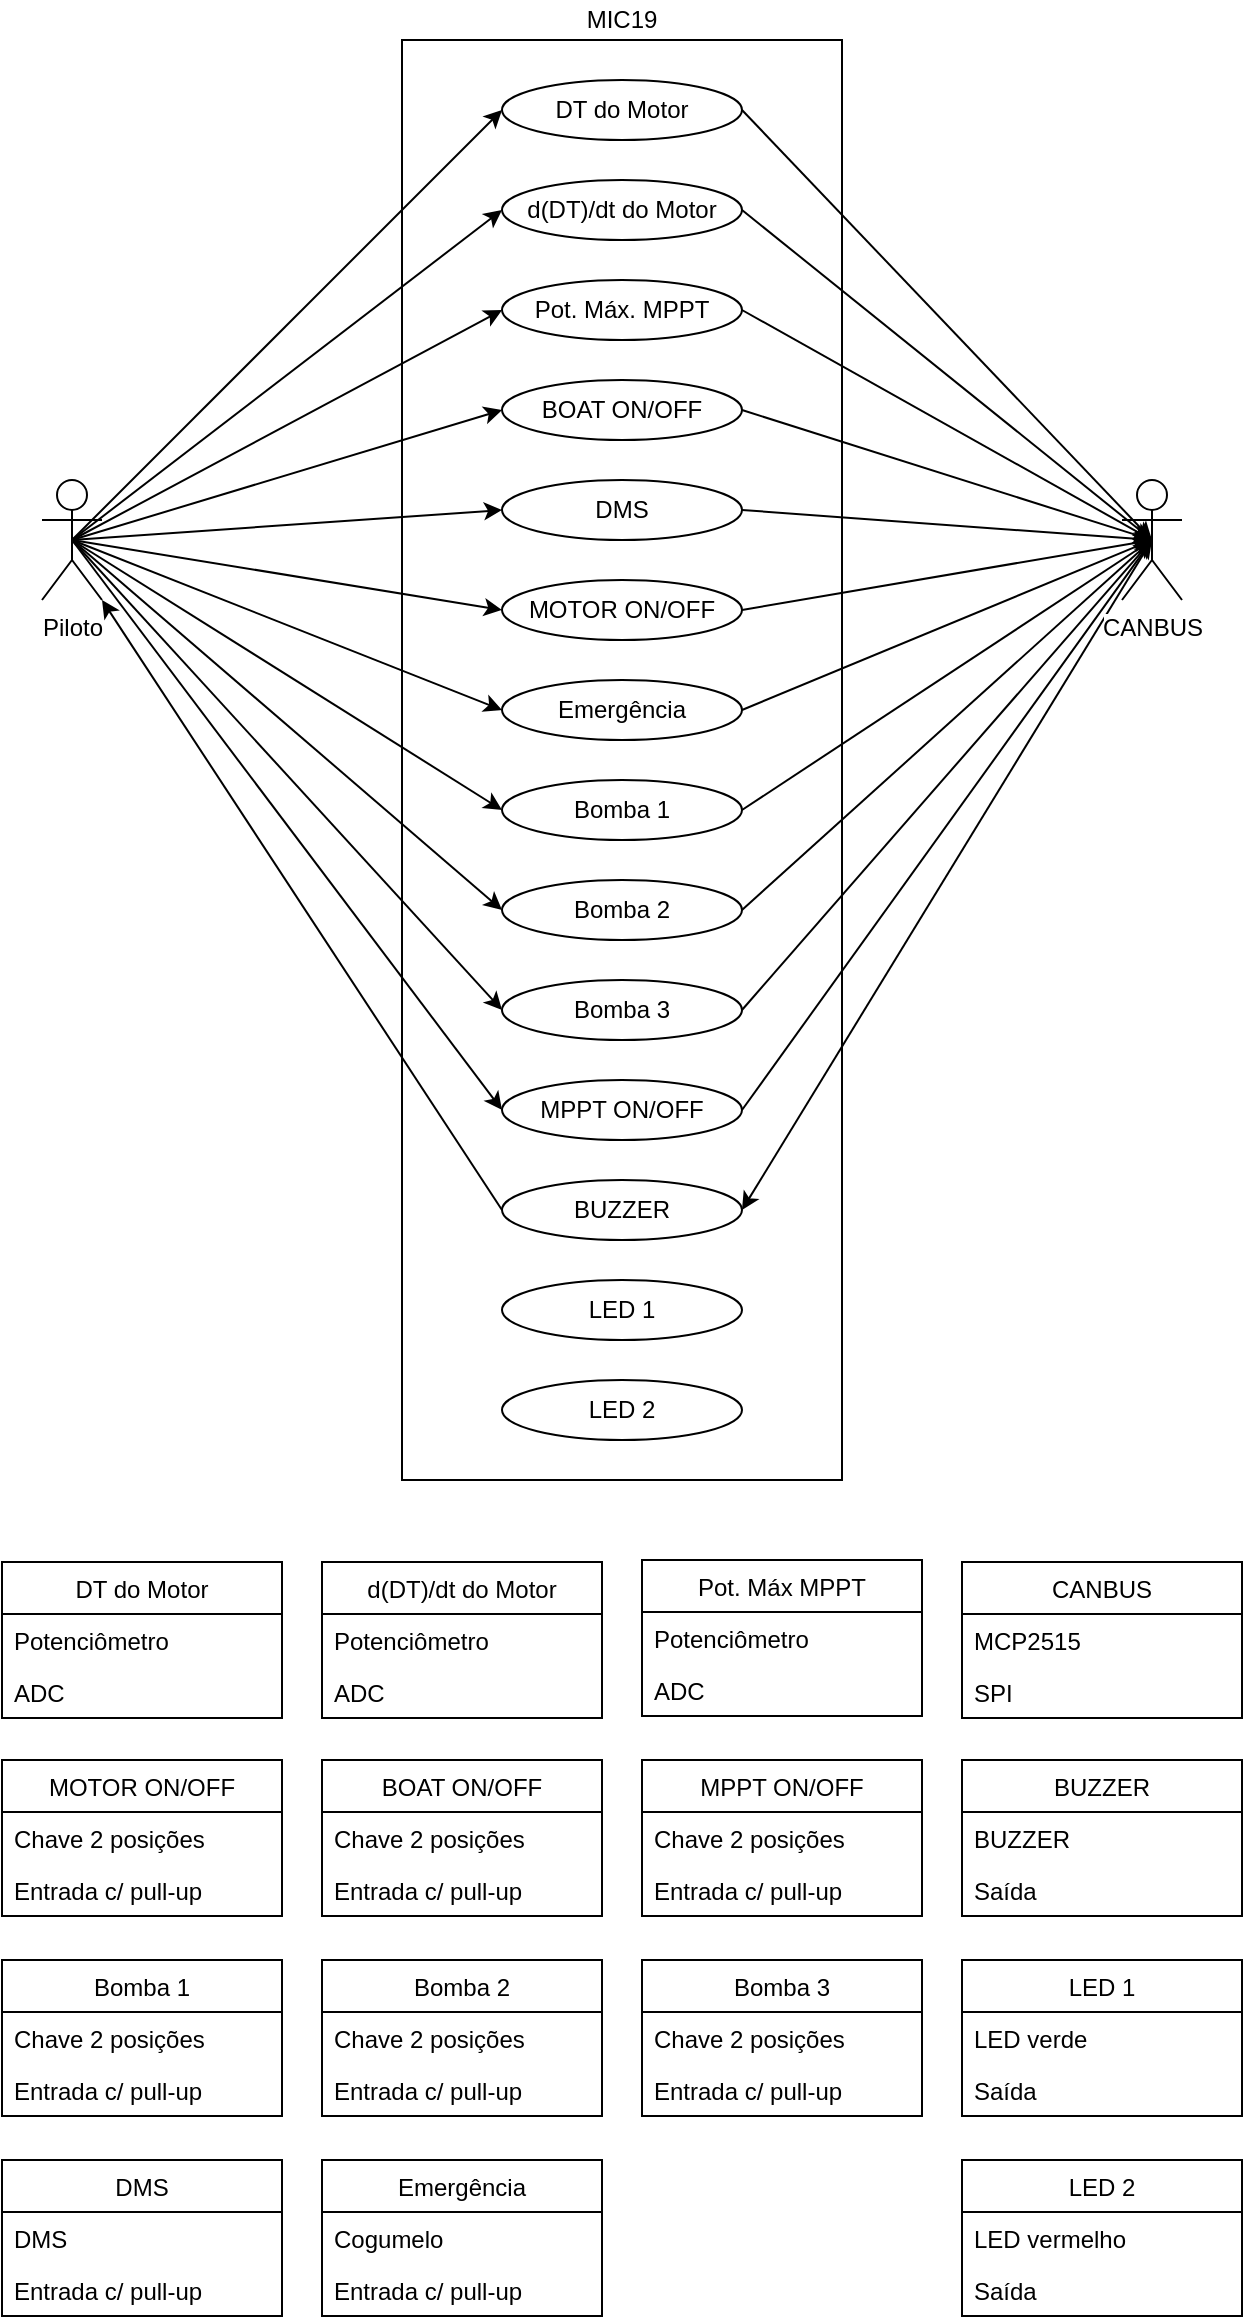 <mxfile version="10.9.5" type="device"><diagram id="z0YGTL0dzZCe9-5WkwMK" name="Page-1"><mxGraphModel dx="1447" dy="923" grid="1" gridSize="10" guides="1" tooltips="1" connect="1" arrows="1" fold="1" page="1" pageScale="1" pageWidth="827" pageHeight="1169" math="0" shadow="0"><root><mxCell id="0"/><mxCell id="1" parent="0"/><mxCell id="dig4x2GulQjpwbDhhXyM-1" value="" style="rounded=0;whiteSpace=wrap;html=1;" vertex="1" parent="1"><mxGeometry x="270" y="20" width="220" height="720" as="geometry"/></mxCell><mxCell id="dig4x2GulQjpwbDhhXyM-15" style="rounded=0;orthogonalLoop=1;jettySize=auto;html=1;exitX=0.5;exitY=0.5;exitDx=0;exitDy=0;exitPerimeter=0;entryX=0;entryY=0.5;entryDx=0;entryDy=0;" edge="1" parent="1" source="dig4x2GulQjpwbDhhXyM-2" target="dig4x2GulQjpwbDhhXyM-5"><mxGeometry relative="1" as="geometry"><mxPoint x="170" y="220" as="targetPoint"/></mxGeometry></mxCell><mxCell id="dig4x2GulQjpwbDhhXyM-16" style="edgeStyle=none;rounded=0;orthogonalLoop=1;jettySize=auto;html=1;exitX=0.5;exitY=0.5;exitDx=0;exitDy=0;exitPerimeter=0;entryX=0;entryY=0.5;entryDx=0;entryDy=0;" edge="1" parent="1" source="dig4x2GulQjpwbDhhXyM-2" target="dig4x2GulQjpwbDhhXyM-6"><mxGeometry relative="1" as="geometry"/></mxCell><mxCell id="dig4x2GulQjpwbDhhXyM-17" style="edgeStyle=none;rounded=0;orthogonalLoop=1;jettySize=auto;html=1;exitX=0.5;exitY=0.5;exitDx=0;exitDy=0;exitPerimeter=0;entryX=0;entryY=0.5;entryDx=0;entryDy=0;" edge="1" parent="1" source="dig4x2GulQjpwbDhhXyM-2" target="dig4x2GulQjpwbDhhXyM-7"><mxGeometry relative="1" as="geometry"/></mxCell><mxCell id="dig4x2GulQjpwbDhhXyM-18" style="edgeStyle=none;rounded=0;orthogonalLoop=1;jettySize=auto;html=1;exitX=0.5;exitY=0.5;exitDx=0;exitDy=0;exitPerimeter=0;entryX=0;entryY=0.5;entryDx=0;entryDy=0;" edge="1" parent="1" source="dig4x2GulQjpwbDhhXyM-2" target="dig4x2GulQjpwbDhhXyM-8"><mxGeometry relative="1" as="geometry"/></mxCell><mxCell id="dig4x2GulQjpwbDhhXyM-19" style="edgeStyle=none;rounded=0;orthogonalLoop=1;jettySize=auto;html=1;exitX=0.5;exitY=0.5;exitDx=0;exitDy=0;exitPerimeter=0;entryX=0;entryY=0.5;entryDx=0;entryDy=0;" edge="1" parent="1" source="dig4x2GulQjpwbDhhXyM-2" target="dig4x2GulQjpwbDhhXyM-9"><mxGeometry relative="1" as="geometry"/></mxCell><mxCell id="dig4x2GulQjpwbDhhXyM-20" style="edgeStyle=none;rounded=0;orthogonalLoop=1;jettySize=auto;html=1;exitX=0.5;exitY=0.5;exitDx=0;exitDy=0;exitPerimeter=0;entryX=0;entryY=0.5;entryDx=0;entryDy=0;" edge="1" parent="1" source="dig4x2GulQjpwbDhhXyM-2" target="dig4x2GulQjpwbDhhXyM-10"><mxGeometry relative="1" as="geometry"/></mxCell><mxCell id="dig4x2GulQjpwbDhhXyM-21" style="edgeStyle=none;rounded=0;orthogonalLoop=1;jettySize=auto;html=1;exitX=0.5;exitY=0.5;exitDx=0;exitDy=0;exitPerimeter=0;entryX=0;entryY=0.5;entryDx=0;entryDy=0;" edge="1" parent="1" source="dig4x2GulQjpwbDhhXyM-2" target="dig4x2GulQjpwbDhhXyM-11"><mxGeometry relative="1" as="geometry"/></mxCell><mxCell id="dig4x2GulQjpwbDhhXyM-22" style="edgeStyle=none;rounded=0;orthogonalLoop=1;jettySize=auto;html=1;exitX=0.5;exitY=0.5;exitDx=0;exitDy=0;exitPerimeter=0;entryX=0;entryY=0.5;entryDx=0;entryDy=0;" edge="1" parent="1" source="dig4x2GulQjpwbDhhXyM-2" target="dig4x2GulQjpwbDhhXyM-12"><mxGeometry relative="1" as="geometry"/></mxCell><mxCell id="dig4x2GulQjpwbDhhXyM-23" style="edgeStyle=none;rounded=0;orthogonalLoop=1;jettySize=auto;html=1;exitX=0.5;exitY=0.5;exitDx=0;exitDy=0;exitPerimeter=0;entryX=0;entryY=0.5;entryDx=0;entryDy=0;" edge="1" parent="1" source="dig4x2GulQjpwbDhhXyM-2" target="dig4x2GulQjpwbDhhXyM-13"><mxGeometry relative="1" as="geometry"/></mxCell><mxCell id="dig4x2GulQjpwbDhhXyM-24" style="edgeStyle=none;rounded=0;orthogonalLoop=1;jettySize=auto;html=1;exitX=0.5;exitY=0.5;exitDx=0;exitDy=0;exitPerimeter=0;entryX=0;entryY=0.5;entryDx=0;entryDy=0;" edge="1" parent="1" source="dig4x2GulQjpwbDhhXyM-2" target="dig4x2GulQjpwbDhhXyM-14"><mxGeometry relative="1" as="geometry"/></mxCell><mxCell id="dig4x2GulQjpwbDhhXyM-37" style="edgeStyle=none;rounded=0;orthogonalLoop=1;jettySize=auto;html=1;exitX=0.5;exitY=0.5;exitDx=0;exitDy=0;exitPerimeter=0;entryX=0;entryY=0.5;entryDx=0;entryDy=0;" edge="1" parent="1" source="dig4x2GulQjpwbDhhXyM-2" target="dig4x2GulQjpwbDhhXyM-36"><mxGeometry relative="1" as="geometry"/></mxCell><mxCell id="dig4x2GulQjpwbDhhXyM-2" value="Piloto" style="shape=umlActor;verticalLabelPosition=bottom;labelBackgroundColor=#ffffff;verticalAlign=top;html=1;outlineConnect=0;" vertex="1" parent="1"><mxGeometry x="90" y="240" width="30" height="60" as="geometry"/></mxCell><mxCell id="dig4x2GulQjpwbDhhXyM-26" style="edgeStyle=none;rounded=0;orthogonalLoop=1;jettySize=auto;html=1;exitX=1;exitY=0.5;exitDx=0;exitDy=0;entryX=0.5;entryY=0.5;entryDx=0;entryDy=0;entryPerimeter=0;" edge="1" parent="1" source="dig4x2GulQjpwbDhhXyM-5" target="dig4x2GulQjpwbDhhXyM-25"><mxGeometry relative="1" as="geometry"/></mxCell><mxCell id="dig4x2GulQjpwbDhhXyM-5" value="DT do Motor" style="ellipse;whiteSpace=wrap;html=1;" vertex="1" parent="1"><mxGeometry x="320" y="40" width="120" height="30" as="geometry"/></mxCell><mxCell id="dig4x2GulQjpwbDhhXyM-27" style="edgeStyle=none;rounded=0;orthogonalLoop=1;jettySize=auto;html=1;exitX=1;exitY=0.5;exitDx=0;exitDy=0;entryX=0.5;entryY=0.5;entryDx=0;entryDy=0;entryPerimeter=0;" edge="1" parent="1" source="dig4x2GulQjpwbDhhXyM-6" target="dig4x2GulQjpwbDhhXyM-25"><mxGeometry relative="1" as="geometry"/></mxCell><mxCell id="dig4x2GulQjpwbDhhXyM-6" value="d(DT)/dt do Motor" style="ellipse;whiteSpace=wrap;html=1;" vertex="1" parent="1"><mxGeometry x="320" y="90" width="120" height="30" as="geometry"/></mxCell><mxCell id="dig4x2GulQjpwbDhhXyM-28" style="edgeStyle=none;rounded=0;orthogonalLoop=1;jettySize=auto;html=1;exitX=1;exitY=0.5;exitDx=0;exitDy=0;entryX=0.5;entryY=0.5;entryDx=0;entryDy=0;entryPerimeter=0;" edge="1" parent="1" source="dig4x2GulQjpwbDhhXyM-7" target="dig4x2GulQjpwbDhhXyM-25"><mxGeometry relative="1" as="geometry"/></mxCell><mxCell id="dig4x2GulQjpwbDhhXyM-7" value="Pot. Máx. MPPT" style="ellipse;whiteSpace=wrap;html=1;" vertex="1" parent="1"><mxGeometry x="320" y="140" width="120" height="30" as="geometry"/></mxCell><mxCell id="dig4x2GulQjpwbDhhXyM-29" style="edgeStyle=none;rounded=0;orthogonalLoop=1;jettySize=auto;html=1;exitX=1;exitY=0.5;exitDx=0;exitDy=0;entryX=0.5;entryY=0.5;entryDx=0;entryDy=0;entryPerimeter=0;" edge="1" parent="1" source="dig4x2GulQjpwbDhhXyM-8" target="dig4x2GulQjpwbDhhXyM-25"><mxGeometry relative="1" as="geometry"/></mxCell><mxCell id="dig4x2GulQjpwbDhhXyM-8" value="BOAT ON/OFF" style="ellipse;whiteSpace=wrap;html=1;" vertex="1" parent="1"><mxGeometry x="320" y="190" width="120" height="30" as="geometry"/></mxCell><mxCell id="dig4x2GulQjpwbDhhXyM-30" style="edgeStyle=none;rounded=0;orthogonalLoop=1;jettySize=auto;html=1;exitX=1;exitY=0.5;exitDx=0;exitDy=0;entryX=0.5;entryY=0.5;entryDx=0;entryDy=0;entryPerimeter=0;" edge="1" parent="1" source="dig4x2GulQjpwbDhhXyM-9" target="dig4x2GulQjpwbDhhXyM-25"><mxGeometry relative="1" as="geometry"/></mxCell><mxCell id="dig4x2GulQjpwbDhhXyM-9" value="DMS" style="ellipse;whiteSpace=wrap;html=1;" vertex="1" parent="1"><mxGeometry x="320" y="240" width="120" height="30" as="geometry"/></mxCell><mxCell id="dig4x2GulQjpwbDhhXyM-31" style="edgeStyle=none;rounded=0;orthogonalLoop=1;jettySize=auto;html=1;exitX=1;exitY=0.5;exitDx=0;exitDy=0;entryX=0.5;entryY=0.5;entryDx=0;entryDy=0;entryPerimeter=0;" edge="1" parent="1" source="dig4x2GulQjpwbDhhXyM-10" target="dig4x2GulQjpwbDhhXyM-25"><mxGeometry relative="1" as="geometry"/></mxCell><mxCell id="dig4x2GulQjpwbDhhXyM-10" value="MOTOR ON/OFF" style="ellipse;whiteSpace=wrap;html=1;" vertex="1" parent="1"><mxGeometry x="320" y="290" width="120" height="30" as="geometry"/></mxCell><mxCell id="dig4x2GulQjpwbDhhXyM-32" style="edgeStyle=none;rounded=0;orthogonalLoop=1;jettySize=auto;html=1;exitX=1;exitY=0.5;exitDx=0;exitDy=0;entryX=0.5;entryY=0.5;entryDx=0;entryDy=0;entryPerimeter=0;" edge="1" parent="1" source="dig4x2GulQjpwbDhhXyM-11" target="dig4x2GulQjpwbDhhXyM-25"><mxGeometry relative="1" as="geometry"/></mxCell><mxCell id="dig4x2GulQjpwbDhhXyM-11" value="Emergência" style="ellipse;whiteSpace=wrap;html=1;" vertex="1" parent="1"><mxGeometry x="320" y="340" width="120" height="30" as="geometry"/></mxCell><mxCell id="dig4x2GulQjpwbDhhXyM-33" style="edgeStyle=none;rounded=0;orthogonalLoop=1;jettySize=auto;html=1;exitX=1;exitY=0.5;exitDx=0;exitDy=0;entryX=0.5;entryY=0.5;entryDx=0;entryDy=0;entryPerimeter=0;" edge="1" parent="1" source="dig4x2GulQjpwbDhhXyM-12" target="dig4x2GulQjpwbDhhXyM-25"><mxGeometry relative="1" as="geometry"/></mxCell><mxCell id="dig4x2GulQjpwbDhhXyM-12" value="Bomba 1" style="ellipse;whiteSpace=wrap;html=1;" vertex="1" parent="1"><mxGeometry x="320" y="390" width="120" height="30" as="geometry"/></mxCell><mxCell id="dig4x2GulQjpwbDhhXyM-34" style="edgeStyle=none;rounded=0;orthogonalLoop=1;jettySize=auto;html=1;exitX=1;exitY=0.5;exitDx=0;exitDy=0;entryX=0.5;entryY=0.5;entryDx=0;entryDy=0;entryPerimeter=0;" edge="1" parent="1" source="dig4x2GulQjpwbDhhXyM-13" target="dig4x2GulQjpwbDhhXyM-25"><mxGeometry relative="1" as="geometry"/></mxCell><mxCell id="dig4x2GulQjpwbDhhXyM-13" value="Bomba 2" style="ellipse;whiteSpace=wrap;html=1;" vertex="1" parent="1"><mxGeometry x="320" y="440" width="120" height="30" as="geometry"/></mxCell><mxCell id="dig4x2GulQjpwbDhhXyM-35" style="edgeStyle=none;rounded=0;orthogonalLoop=1;jettySize=auto;html=1;exitX=1;exitY=0.5;exitDx=0;exitDy=0;entryX=0.5;entryY=0.5;entryDx=0;entryDy=0;entryPerimeter=0;" edge="1" parent="1" source="dig4x2GulQjpwbDhhXyM-14" target="dig4x2GulQjpwbDhhXyM-25"><mxGeometry relative="1" as="geometry"/></mxCell><mxCell id="dig4x2GulQjpwbDhhXyM-14" value="Bomba 3" style="ellipse;whiteSpace=wrap;html=1;" vertex="1" parent="1"><mxGeometry x="320" y="490" width="120" height="30" as="geometry"/></mxCell><mxCell id="dig4x2GulQjpwbDhhXyM-84" style="edgeStyle=none;rounded=0;orthogonalLoop=1;jettySize=auto;html=1;exitX=0.5;exitY=0.5;exitDx=0;exitDy=0;exitPerimeter=0;entryX=1;entryY=0.5;entryDx=0;entryDy=0;" edge="1" parent="1" source="dig4x2GulQjpwbDhhXyM-25" target="dig4x2GulQjpwbDhhXyM-82"><mxGeometry relative="1" as="geometry"/></mxCell><mxCell id="dig4x2GulQjpwbDhhXyM-25" value="CANBUS" style="shape=umlActor;verticalLabelPosition=bottom;labelBackgroundColor=#ffffff;verticalAlign=top;html=1;outlineConnect=0;" vertex="1" parent="1"><mxGeometry x="630" y="240" width="30" height="60" as="geometry"/></mxCell><mxCell id="dig4x2GulQjpwbDhhXyM-38" style="edgeStyle=none;rounded=0;orthogonalLoop=1;jettySize=auto;html=1;exitX=1;exitY=0.5;exitDx=0;exitDy=0;entryX=0.5;entryY=0.5;entryDx=0;entryDy=0;entryPerimeter=0;" edge="1" parent="1" source="dig4x2GulQjpwbDhhXyM-36" target="dig4x2GulQjpwbDhhXyM-25"><mxGeometry relative="1" as="geometry"/></mxCell><mxCell id="dig4x2GulQjpwbDhhXyM-36" value="MPPT ON/OFF" style="ellipse;whiteSpace=wrap;html=1;" vertex="1" parent="1"><mxGeometry x="320" y="540" width="120" height="30" as="geometry"/></mxCell><mxCell id="dig4x2GulQjpwbDhhXyM-39" value="MIC19" style="text;html=1;strokeColor=none;fillColor=none;align=center;verticalAlign=middle;whiteSpace=wrap;rounded=0;" vertex="1" parent="1"><mxGeometry x="360" width="40" height="20" as="geometry"/></mxCell><mxCell id="dig4x2GulQjpwbDhhXyM-42" value="DT do Motor" style="swimlane;fontStyle=0;childLayout=stackLayout;horizontal=1;startSize=26;fillColor=none;horizontalStack=0;resizeParent=1;resizeParentMax=0;resizeLast=0;collapsible=1;marginBottom=0;" vertex="1" parent="1"><mxGeometry x="70" y="781" width="140" height="78" as="geometry"/></mxCell><mxCell id="dig4x2GulQjpwbDhhXyM-43" value="Potenciômetro" style="text;strokeColor=none;fillColor=none;align=left;verticalAlign=top;spacingLeft=4;spacingRight=4;overflow=hidden;rotatable=0;points=[[0,0.5],[1,0.5]];portConstraint=eastwest;" vertex="1" parent="dig4x2GulQjpwbDhhXyM-42"><mxGeometry y="26" width="140" height="26" as="geometry"/></mxCell><mxCell id="dig4x2GulQjpwbDhhXyM-44" value="ADC" style="text;strokeColor=none;fillColor=none;align=left;verticalAlign=top;spacingLeft=4;spacingRight=4;overflow=hidden;rotatable=0;points=[[0,0.5],[1,0.5]];portConstraint=eastwest;" vertex="1" parent="dig4x2GulQjpwbDhhXyM-42"><mxGeometry y="52" width="140" height="26" as="geometry"/></mxCell><mxCell id="dig4x2GulQjpwbDhhXyM-46" value="d(DT)/dt do Motor" style="swimlane;fontStyle=0;childLayout=stackLayout;horizontal=1;startSize=26;fillColor=none;horizontalStack=0;resizeParent=1;resizeParentMax=0;resizeLast=0;collapsible=1;marginBottom=0;" vertex="1" parent="1"><mxGeometry x="230" y="781" width="140" height="78" as="geometry"/></mxCell><mxCell id="dig4x2GulQjpwbDhhXyM-47" value="Potenciômetro" style="text;strokeColor=none;fillColor=none;align=left;verticalAlign=top;spacingLeft=4;spacingRight=4;overflow=hidden;rotatable=0;points=[[0,0.5],[1,0.5]];portConstraint=eastwest;" vertex="1" parent="dig4x2GulQjpwbDhhXyM-46"><mxGeometry y="26" width="140" height="26" as="geometry"/></mxCell><mxCell id="dig4x2GulQjpwbDhhXyM-48" value="ADC" style="text;strokeColor=none;fillColor=none;align=left;verticalAlign=top;spacingLeft=4;spacingRight=4;overflow=hidden;rotatable=0;points=[[0,0.5],[1,0.5]];portConstraint=eastwest;" vertex="1" parent="dig4x2GulQjpwbDhhXyM-46"><mxGeometry y="52" width="140" height="26" as="geometry"/></mxCell><mxCell id="dig4x2GulQjpwbDhhXyM-49" value="Pot. Máx MPPT" style="swimlane;fontStyle=0;childLayout=stackLayout;horizontal=1;startSize=26;fillColor=none;horizontalStack=0;resizeParent=1;resizeParentMax=0;resizeLast=0;collapsible=1;marginBottom=0;" vertex="1" parent="1"><mxGeometry x="390" y="780" width="140" height="78" as="geometry"/></mxCell><mxCell id="dig4x2GulQjpwbDhhXyM-50" value="Potenciômetro" style="text;strokeColor=none;fillColor=none;align=left;verticalAlign=top;spacingLeft=4;spacingRight=4;overflow=hidden;rotatable=0;points=[[0,0.5],[1,0.5]];portConstraint=eastwest;" vertex="1" parent="dig4x2GulQjpwbDhhXyM-49"><mxGeometry y="26" width="140" height="26" as="geometry"/></mxCell><mxCell id="dig4x2GulQjpwbDhhXyM-51" value="ADC" style="text;strokeColor=none;fillColor=none;align=left;verticalAlign=top;spacingLeft=4;spacingRight=4;overflow=hidden;rotatable=0;points=[[0,0.5],[1,0.5]];portConstraint=eastwest;" vertex="1" parent="dig4x2GulQjpwbDhhXyM-49"><mxGeometry y="52" width="140" height="26" as="geometry"/></mxCell><mxCell id="dig4x2GulQjpwbDhhXyM-52" value="MOTOR ON/OFF" style="swimlane;fontStyle=0;childLayout=stackLayout;horizontal=1;startSize=26;fillColor=none;horizontalStack=0;resizeParent=1;resizeParentMax=0;resizeLast=0;collapsible=1;marginBottom=0;" vertex="1" parent="1"><mxGeometry x="70" y="880" width="140" height="78" as="geometry"/></mxCell><mxCell id="dig4x2GulQjpwbDhhXyM-53" value="Chave 2 posições" style="text;strokeColor=none;fillColor=none;align=left;verticalAlign=top;spacingLeft=4;spacingRight=4;overflow=hidden;rotatable=0;points=[[0,0.5],[1,0.5]];portConstraint=eastwest;" vertex="1" parent="dig4x2GulQjpwbDhhXyM-52"><mxGeometry y="26" width="140" height="26" as="geometry"/></mxCell><mxCell id="dig4x2GulQjpwbDhhXyM-54" value="Entrada c/ pull-up" style="text;strokeColor=none;fillColor=none;align=left;verticalAlign=top;spacingLeft=4;spacingRight=4;overflow=hidden;rotatable=0;points=[[0,0.5],[1,0.5]];portConstraint=eastwest;" vertex="1" parent="dig4x2GulQjpwbDhhXyM-52"><mxGeometry y="52" width="140" height="26" as="geometry"/></mxCell><mxCell id="dig4x2GulQjpwbDhhXyM-55" value="BOAT ON/OFF" style="swimlane;fontStyle=0;childLayout=stackLayout;horizontal=1;startSize=26;fillColor=none;horizontalStack=0;resizeParent=1;resizeParentMax=0;resizeLast=0;collapsible=1;marginBottom=0;" vertex="1" parent="1"><mxGeometry x="230" y="880" width="140" height="78" as="geometry"/></mxCell><mxCell id="dig4x2GulQjpwbDhhXyM-56" value="Chave 2 posições" style="text;strokeColor=none;fillColor=none;align=left;verticalAlign=top;spacingLeft=4;spacingRight=4;overflow=hidden;rotatable=0;points=[[0,0.5],[1,0.5]];portConstraint=eastwest;" vertex="1" parent="dig4x2GulQjpwbDhhXyM-55"><mxGeometry y="26" width="140" height="26" as="geometry"/></mxCell><mxCell id="dig4x2GulQjpwbDhhXyM-57" value="Entrada c/ pull-up" style="text;strokeColor=none;fillColor=none;align=left;verticalAlign=top;spacingLeft=4;spacingRight=4;overflow=hidden;rotatable=0;points=[[0,0.5],[1,0.5]];portConstraint=eastwest;" vertex="1" parent="dig4x2GulQjpwbDhhXyM-55"><mxGeometry y="52" width="140" height="26" as="geometry"/></mxCell><mxCell id="dig4x2GulQjpwbDhhXyM-58" value="Bomba 1" style="swimlane;fontStyle=0;childLayout=stackLayout;horizontal=1;startSize=26;fillColor=none;horizontalStack=0;resizeParent=1;resizeParentMax=0;resizeLast=0;collapsible=1;marginBottom=0;" vertex="1" parent="1"><mxGeometry x="70" y="980" width="140" height="78" as="geometry"/></mxCell><mxCell id="dig4x2GulQjpwbDhhXyM-59" value="Chave 2 posições" style="text;strokeColor=none;fillColor=none;align=left;verticalAlign=top;spacingLeft=4;spacingRight=4;overflow=hidden;rotatable=0;points=[[0,0.5],[1,0.5]];portConstraint=eastwest;" vertex="1" parent="dig4x2GulQjpwbDhhXyM-58"><mxGeometry y="26" width="140" height="26" as="geometry"/></mxCell><mxCell id="dig4x2GulQjpwbDhhXyM-60" value="Entrada c/ pull-up" style="text;strokeColor=none;fillColor=none;align=left;verticalAlign=top;spacingLeft=4;spacingRight=4;overflow=hidden;rotatable=0;points=[[0,0.5],[1,0.5]];portConstraint=eastwest;" vertex="1" parent="dig4x2GulQjpwbDhhXyM-58"><mxGeometry y="52" width="140" height="26" as="geometry"/></mxCell><mxCell id="dig4x2GulQjpwbDhhXyM-61" value="Bomba 2" style="swimlane;fontStyle=0;childLayout=stackLayout;horizontal=1;startSize=26;fillColor=none;horizontalStack=0;resizeParent=1;resizeParentMax=0;resizeLast=0;collapsible=1;marginBottom=0;" vertex="1" parent="1"><mxGeometry x="230" y="980" width="140" height="78" as="geometry"/></mxCell><mxCell id="dig4x2GulQjpwbDhhXyM-62" value="Chave 2 posições" style="text;strokeColor=none;fillColor=none;align=left;verticalAlign=top;spacingLeft=4;spacingRight=4;overflow=hidden;rotatable=0;points=[[0,0.5],[1,0.5]];portConstraint=eastwest;" vertex="1" parent="dig4x2GulQjpwbDhhXyM-61"><mxGeometry y="26" width="140" height="26" as="geometry"/></mxCell><mxCell id="dig4x2GulQjpwbDhhXyM-63" value="Entrada c/ pull-up" style="text;strokeColor=none;fillColor=none;align=left;verticalAlign=top;spacingLeft=4;spacingRight=4;overflow=hidden;rotatable=0;points=[[0,0.5],[1,0.5]];portConstraint=eastwest;" vertex="1" parent="dig4x2GulQjpwbDhhXyM-61"><mxGeometry y="52" width="140" height="26" as="geometry"/></mxCell><mxCell id="dig4x2GulQjpwbDhhXyM-64" value="Bomba 3" style="swimlane;fontStyle=0;childLayout=stackLayout;horizontal=1;startSize=26;fillColor=none;horizontalStack=0;resizeParent=1;resizeParentMax=0;resizeLast=0;collapsible=1;marginBottom=0;" vertex="1" parent="1"><mxGeometry x="390" y="980" width="140" height="78" as="geometry"/></mxCell><mxCell id="dig4x2GulQjpwbDhhXyM-65" value="Chave 2 posições" style="text;strokeColor=none;fillColor=none;align=left;verticalAlign=top;spacingLeft=4;spacingRight=4;overflow=hidden;rotatable=0;points=[[0,0.5],[1,0.5]];portConstraint=eastwest;" vertex="1" parent="dig4x2GulQjpwbDhhXyM-64"><mxGeometry y="26" width="140" height="26" as="geometry"/></mxCell><mxCell id="dig4x2GulQjpwbDhhXyM-66" value="Entrada c/ pull-up" style="text;strokeColor=none;fillColor=none;align=left;verticalAlign=top;spacingLeft=4;spacingRight=4;overflow=hidden;rotatable=0;points=[[0,0.5],[1,0.5]];portConstraint=eastwest;" vertex="1" parent="dig4x2GulQjpwbDhhXyM-64"><mxGeometry y="52" width="140" height="26" as="geometry"/></mxCell><mxCell id="dig4x2GulQjpwbDhhXyM-67" value="MPPT ON/OFF" style="swimlane;fontStyle=0;childLayout=stackLayout;horizontal=1;startSize=26;fillColor=none;horizontalStack=0;resizeParent=1;resizeParentMax=0;resizeLast=0;collapsible=1;marginBottom=0;" vertex="1" parent="1"><mxGeometry x="390" y="880" width="140" height="78" as="geometry"/></mxCell><mxCell id="dig4x2GulQjpwbDhhXyM-68" value="Chave 2 posições" style="text;strokeColor=none;fillColor=none;align=left;verticalAlign=top;spacingLeft=4;spacingRight=4;overflow=hidden;rotatable=0;points=[[0,0.5],[1,0.5]];portConstraint=eastwest;" vertex="1" parent="dig4x2GulQjpwbDhhXyM-67"><mxGeometry y="26" width="140" height="26" as="geometry"/></mxCell><mxCell id="dig4x2GulQjpwbDhhXyM-69" value="Entrada c/ pull-up" style="text;strokeColor=none;fillColor=none;align=left;verticalAlign=top;spacingLeft=4;spacingRight=4;overflow=hidden;rotatable=0;points=[[0,0.5],[1,0.5]];portConstraint=eastwest;" vertex="1" parent="dig4x2GulQjpwbDhhXyM-67"><mxGeometry y="52" width="140" height="26" as="geometry"/></mxCell><mxCell id="dig4x2GulQjpwbDhhXyM-70" value="DMS" style="swimlane;fontStyle=0;childLayout=stackLayout;horizontal=1;startSize=26;fillColor=none;horizontalStack=0;resizeParent=1;resizeParentMax=0;resizeLast=0;collapsible=1;marginBottom=0;" vertex="1" parent="1"><mxGeometry x="70" y="1080" width="140" height="78" as="geometry"/></mxCell><mxCell id="dig4x2GulQjpwbDhhXyM-71" value="DMS" style="text;strokeColor=none;fillColor=none;align=left;verticalAlign=top;spacingLeft=4;spacingRight=4;overflow=hidden;rotatable=0;points=[[0,0.5],[1,0.5]];portConstraint=eastwest;" vertex="1" parent="dig4x2GulQjpwbDhhXyM-70"><mxGeometry y="26" width="140" height="26" as="geometry"/></mxCell><mxCell id="dig4x2GulQjpwbDhhXyM-72" value="Entrada c/ pull-up" style="text;strokeColor=none;fillColor=none;align=left;verticalAlign=top;spacingLeft=4;spacingRight=4;overflow=hidden;rotatable=0;points=[[0,0.5],[1,0.5]];portConstraint=eastwest;" vertex="1" parent="dig4x2GulQjpwbDhhXyM-70"><mxGeometry y="52" width="140" height="26" as="geometry"/></mxCell><mxCell id="dig4x2GulQjpwbDhhXyM-73" value="Emergência" style="swimlane;fontStyle=0;childLayout=stackLayout;horizontal=1;startSize=26;fillColor=none;horizontalStack=0;resizeParent=1;resizeParentMax=0;resizeLast=0;collapsible=1;marginBottom=0;" vertex="1" parent="1"><mxGeometry x="230" y="1080" width="140" height="78" as="geometry"/></mxCell><mxCell id="dig4x2GulQjpwbDhhXyM-74" value="Cogumelo" style="text;strokeColor=none;fillColor=none;align=left;verticalAlign=top;spacingLeft=4;spacingRight=4;overflow=hidden;rotatable=0;points=[[0,0.5],[1,0.5]];portConstraint=eastwest;" vertex="1" parent="dig4x2GulQjpwbDhhXyM-73"><mxGeometry y="26" width="140" height="26" as="geometry"/></mxCell><mxCell id="dig4x2GulQjpwbDhhXyM-75" value="Entrada c/ pull-up" style="text;strokeColor=none;fillColor=none;align=left;verticalAlign=top;spacingLeft=4;spacingRight=4;overflow=hidden;rotatable=0;points=[[0,0.5],[1,0.5]];portConstraint=eastwest;" vertex="1" parent="dig4x2GulQjpwbDhhXyM-73"><mxGeometry y="52" width="140" height="26" as="geometry"/></mxCell><mxCell id="dig4x2GulQjpwbDhhXyM-76" value="CANBUS" style="swimlane;fontStyle=0;childLayout=stackLayout;horizontal=1;startSize=26;fillColor=none;horizontalStack=0;resizeParent=1;resizeParentMax=0;resizeLast=0;collapsible=1;marginBottom=0;" vertex="1" parent="1"><mxGeometry x="550" y="781" width="140" height="78" as="geometry"/></mxCell><mxCell id="dig4x2GulQjpwbDhhXyM-77" value="MCP2515" style="text;strokeColor=none;fillColor=none;align=left;verticalAlign=top;spacingLeft=4;spacingRight=4;overflow=hidden;rotatable=0;points=[[0,0.5],[1,0.5]];portConstraint=eastwest;" vertex="1" parent="dig4x2GulQjpwbDhhXyM-76"><mxGeometry y="26" width="140" height="26" as="geometry"/></mxCell><mxCell id="dig4x2GulQjpwbDhhXyM-78" value="SPI" style="text;strokeColor=none;fillColor=none;align=left;verticalAlign=top;spacingLeft=4;spacingRight=4;overflow=hidden;rotatable=0;points=[[0,0.5],[1,0.5]];portConstraint=eastwest;" vertex="1" parent="dig4x2GulQjpwbDhhXyM-76"><mxGeometry y="52" width="140" height="26" as="geometry"/></mxCell><mxCell id="dig4x2GulQjpwbDhhXyM-79" value="BUZZER" style="swimlane;fontStyle=0;childLayout=stackLayout;horizontal=1;startSize=26;fillColor=none;horizontalStack=0;resizeParent=1;resizeParentMax=0;resizeLast=0;collapsible=1;marginBottom=0;" vertex="1" parent="1"><mxGeometry x="550" y="880" width="140" height="78" as="geometry"/></mxCell><mxCell id="dig4x2GulQjpwbDhhXyM-80" value="BUZZER" style="text;strokeColor=none;fillColor=none;align=left;verticalAlign=top;spacingLeft=4;spacingRight=4;overflow=hidden;rotatable=0;points=[[0,0.5],[1,0.5]];portConstraint=eastwest;" vertex="1" parent="dig4x2GulQjpwbDhhXyM-79"><mxGeometry y="26" width="140" height="26" as="geometry"/></mxCell><mxCell id="dig4x2GulQjpwbDhhXyM-81" value="Saída" style="text;strokeColor=none;fillColor=none;align=left;verticalAlign=top;spacingLeft=4;spacingRight=4;overflow=hidden;rotatable=0;points=[[0,0.5],[1,0.5]];portConstraint=eastwest;" vertex="1" parent="dig4x2GulQjpwbDhhXyM-79"><mxGeometry y="52" width="140" height="26" as="geometry"/></mxCell><mxCell id="dig4x2GulQjpwbDhhXyM-83" style="edgeStyle=none;rounded=0;orthogonalLoop=1;jettySize=auto;html=1;exitX=0;exitY=0.5;exitDx=0;exitDy=0;entryX=1;entryY=1;entryDx=0;entryDy=0;entryPerimeter=0;" edge="1" parent="1" source="dig4x2GulQjpwbDhhXyM-82" target="dig4x2GulQjpwbDhhXyM-2"><mxGeometry relative="1" as="geometry"/></mxCell><mxCell id="dig4x2GulQjpwbDhhXyM-82" value="BUZZER" style="ellipse;whiteSpace=wrap;html=1;" vertex="1" parent="1"><mxGeometry x="320" y="590" width="120" height="30" as="geometry"/></mxCell><mxCell id="dig4x2GulQjpwbDhhXyM-85" value="LED 1" style="swimlane;fontStyle=0;childLayout=stackLayout;horizontal=1;startSize=26;fillColor=none;horizontalStack=0;resizeParent=1;resizeParentMax=0;resizeLast=0;collapsible=1;marginBottom=0;" vertex="1" parent="1"><mxGeometry x="550" y="980" width="140" height="78" as="geometry"/></mxCell><mxCell id="dig4x2GulQjpwbDhhXyM-86" value="LED verde" style="text;strokeColor=none;fillColor=none;align=left;verticalAlign=top;spacingLeft=4;spacingRight=4;overflow=hidden;rotatable=0;points=[[0,0.5],[1,0.5]];portConstraint=eastwest;" vertex="1" parent="dig4x2GulQjpwbDhhXyM-85"><mxGeometry y="26" width="140" height="26" as="geometry"/></mxCell><mxCell id="dig4x2GulQjpwbDhhXyM-87" value="Saída" style="text;strokeColor=none;fillColor=none;align=left;verticalAlign=top;spacingLeft=4;spacingRight=4;overflow=hidden;rotatable=0;points=[[0,0.5],[1,0.5]];portConstraint=eastwest;" vertex="1" parent="dig4x2GulQjpwbDhhXyM-85"><mxGeometry y="52" width="140" height="26" as="geometry"/></mxCell><mxCell id="dig4x2GulQjpwbDhhXyM-88" value="LED 2" style="swimlane;fontStyle=0;childLayout=stackLayout;horizontal=1;startSize=26;fillColor=none;horizontalStack=0;resizeParent=1;resizeParentMax=0;resizeLast=0;collapsible=1;marginBottom=0;" vertex="1" parent="1"><mxGeometry x="550" y="1080" width="140" height="78" as="geometry"/></mxCell><mxCell id="dig4x2GulQjpwbDhhXyM-89" value="LED vermelho" style="text;strokeColor=none;fillColor=none;align=left;verticalAlign=top;spacingLeft=4;spacingRight=4;overflow=hidden;rotatable=0;points=[[0,0.5],[1,0.5]];portConstraint=eastwest;" vertex="1" parent="dig4x2GulQjpwbDhhXyM-88"><mxGeometry y="26" width="140" height="26" as="geometry"/></mxCell><mxCell id="dig4x2GulQjpwbDhhXyM-90" value="Saída" style="text;strokeColor=none;fillColor=none;align=left;verticalAlign=top;spacingLeft=4;spacingRight=4;overflow=hidden;rotatable=0;points=[[0,0.5],[1,0.5]];portConstraint=eastwest;" vertex="1" parent="dig4x2GulQjpwbDhhXyM-88"><mxGeometry y="52" width="140" height="26" as="geometry"/></mxCell><mxCell id="dig4x2GulQjpwbDhhXyM-91" value="LED 1" style="ellipse;whiteSpace=wrap;html=1;" vertex="1" parent="1"><mxGeometry x="320" y="640" width="120" height="30" as="geometry"/></mxCell><mxCell id="dig4x2GulQjpwbDhhXyM-92" value="LED 2" style="ellipse;whiteSpace=wrap;html=1;" vertex="1" parent="1"><mxGeometry x="320" y="690" width="120" height="30" as="geometry"/></mxCell></root></mxGraphModel></diagram></mxfile>